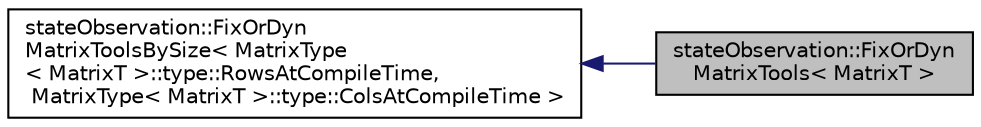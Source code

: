 digraph "stateObservation::FixOrDynMatrixTools&lt; MatrixT &gt;"
{
  edge [fontname="Helvetica",fontsize="10",labelfontname="Helvetica",labelfontsize="10"];
  node [fontname="Helvetica",fontsize="10",shape=record];
  rankdir="LR";
  Node2 [label="stateObservation::FixOrDyn\lMatrixTools\< MatrixT \>",height=0.2,width=0.4,color="black", fillcolor="grey75", style="filled", fontcolor="black"];
  Node3 -> Node2 [dir="back",color="midnightblue",fontsize="10",style="solid",fontname="Helvetica"];
  Node3 [label="stateObservation::FixOrDyn\lMatrixToolsBySize\< MatrixType\l\< MatrixT \>::type::RowsAtCompileTime,\l MatrixType\< MatrixT \>::type::ColsAtCompileTime \>",height=0.2,width=0.4,color="black", fillcolor="white", style="filled",URL="$classstateObservation_1_1FixOrDynMatrixToolsBySize.html"];
}
